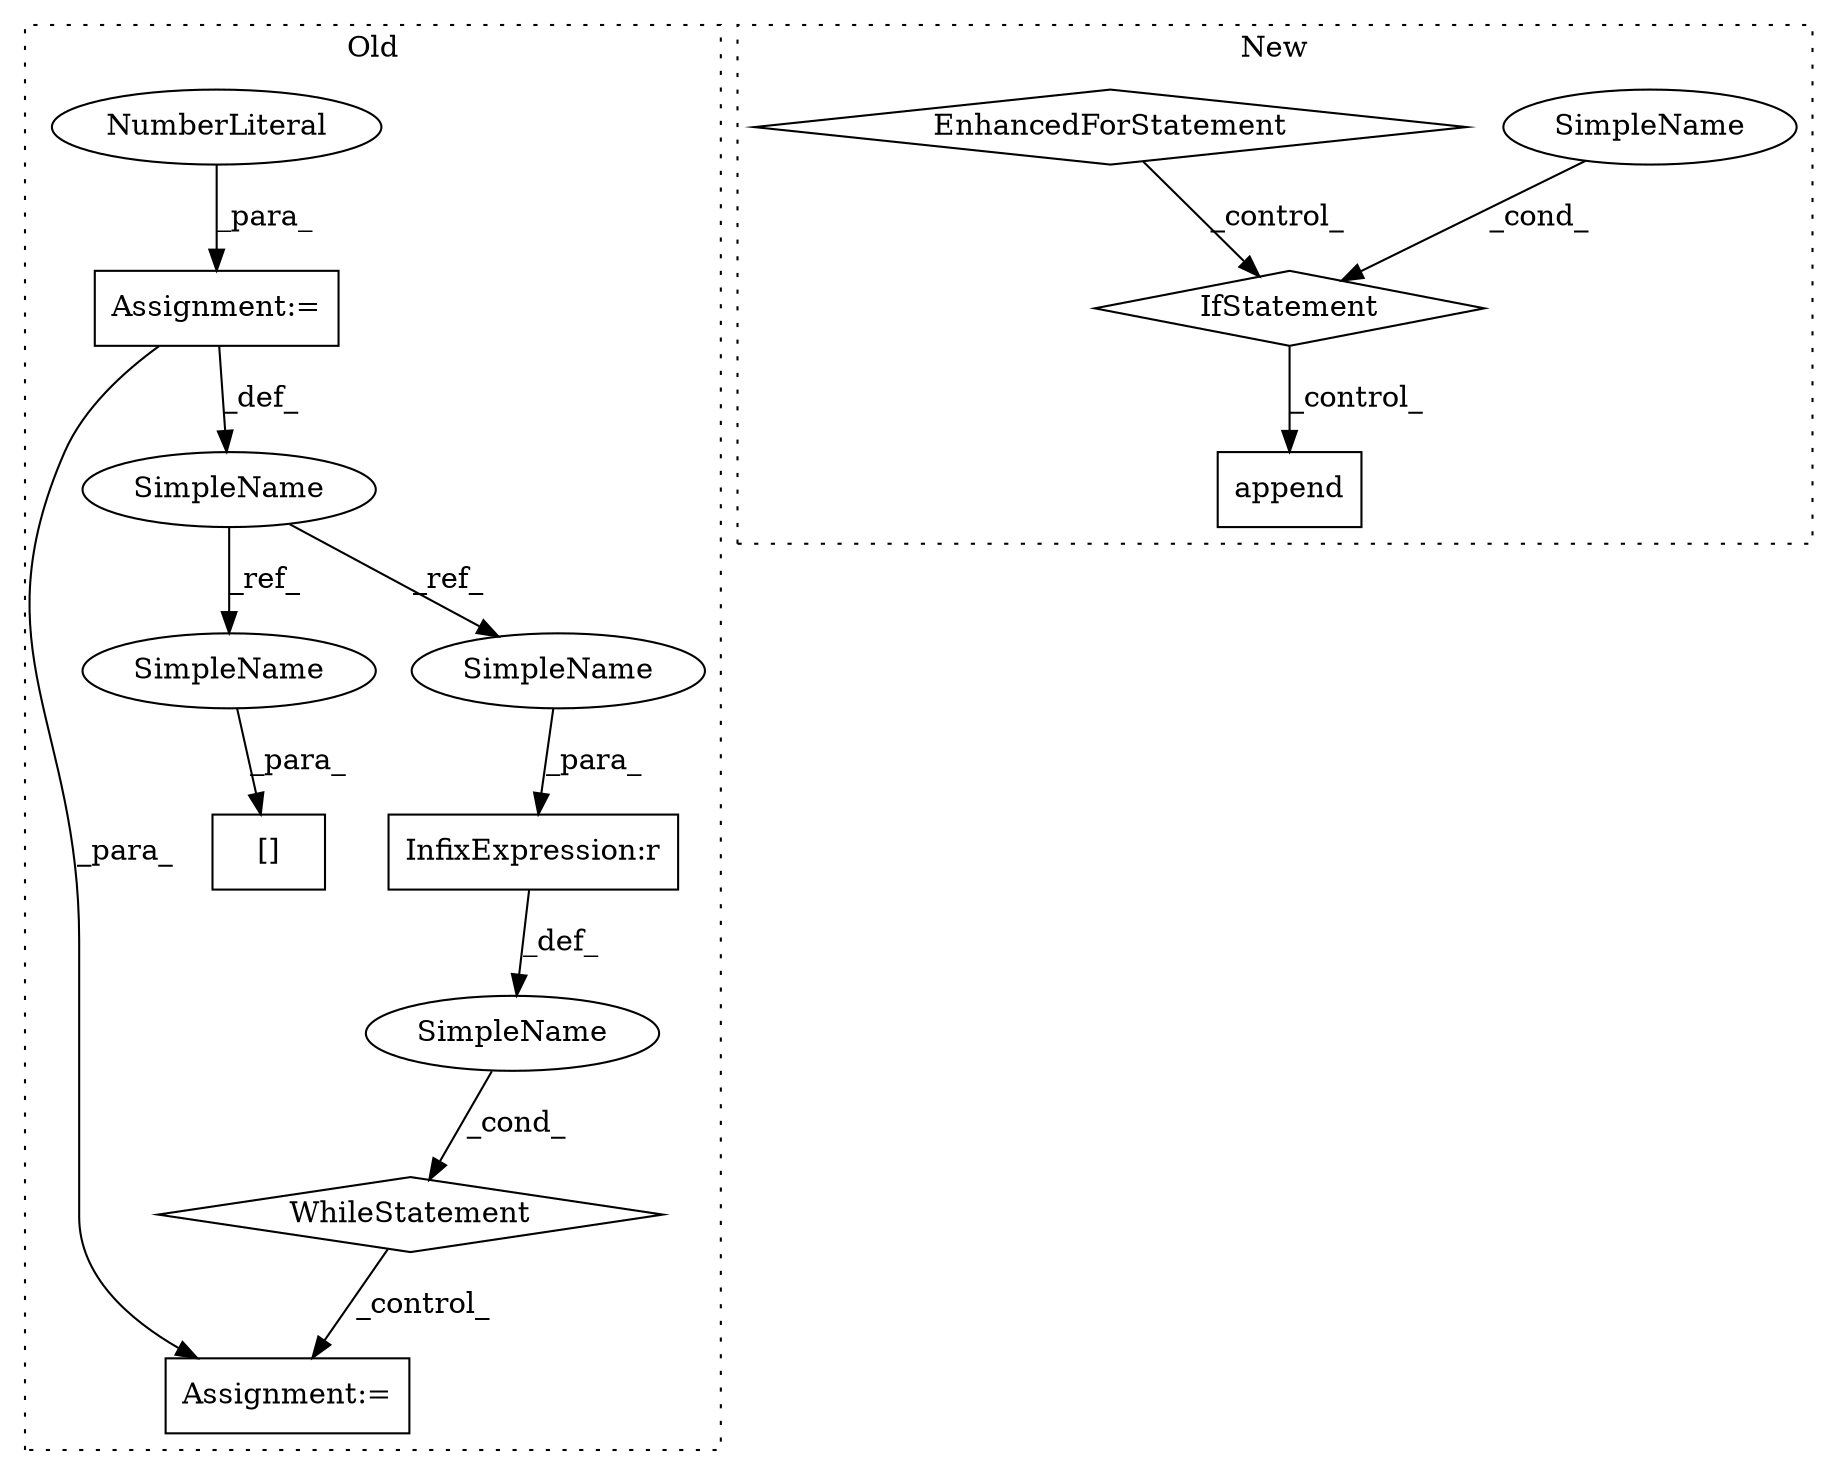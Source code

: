 digraph G {
subgraph cluster0 {
1 [label="WhileStatement" a="61" s="44648,44675" l="7,2" shape="diamond"];
3 [label="Assignment:=" a="7" s="45135" l="2" shape="box"];
4 [label="SimpleName" a="42" s="" l="" shape="ellipse"];
5 [label="Assignment:=" a="7" s="44638" l="1" shape="box"];
6 [label="InfixExpression:r" a="27" s="44657" l="3" shape="box"];
9 [label="NumberLiteral" a="34" s="44639" l="1" shape="ellipse"];
11 [label="[]" a="2" s="44903,44914" l="10,1" shape="box"];
12 [label="SimpleName" a="42" s="44637" l="1" shape="ellipse"];
13 [label="SimpleName" a="42" s="44913" l="1" shape="ellipse"];
14 [label="SimpleName" a="42" s="44656" l="1" shape="ellipse"];
label = "Old";
style="dotted";
}
subgraph cluster1 {
2 [label="append" a="32" s="45377,45431" l="7,1" shape="box"];
7 [label="IfStatement" a="25" s="45309,45349" l="4,2" shape="diamond"];
8 [label="SimpleName" a="42" s="" l="" shape="ellipse"];
10 [label="EnhancedForStatement" a="70" s="44798,44879" l="57,2" shape="diamond"];
label = "New";
style="dotted";
}
1 -> 3 [label="_control_"];
4 -> 1 [label="_cond_"];
5 -> 3 [label="_para_"];
5 -> 12 [label="_def_"];
6 -> 4 [label="_def_"];
7 -> 2 [label="_control_"];
8 -> 7 [label="_cond_"];
9 -> 5 [label="_para_"];
10 -> 7 [label="_control_"];
12 -> 13 [label="_ref_"];
12 -> 14 [label="_ref_"];
13 -> 11 [label="_para_"];
14 -> 6 [label="_para_"];
}